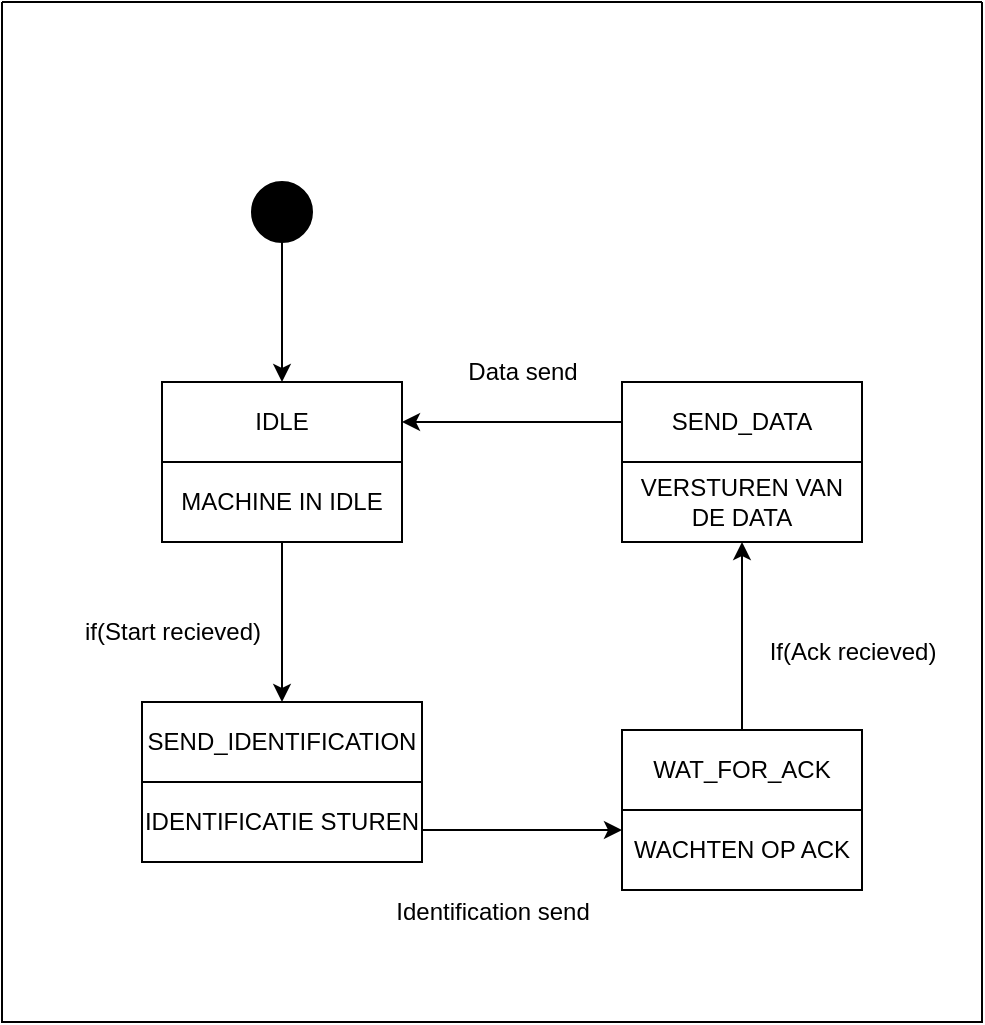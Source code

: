 <mxfile version="20.8.10" type="device"><diagram name="Pagina-1" id="2e9Pmv1l68LvHwIQtLQX"><mxGraphModel dx="1219" dy="722" grid="1" gridSize="10" guides="1" tooltips="1" connect="1" arrows="1" fold="1" page="1" pageScale="1" pageWidth="827" pageHeight="1169" math="0" shadow="0"><root><mxCell id="0"/><mxCell id="1" parent="0"/><mxCell id="MgIavQv1IQb4_at11fY_-9" value="IDLE" style="rounded=0;whiteSpace=wrap;html=1;" vertex="1" parent="1"><mxGeometry x="730" y="360" width="120" height="40" as="geometry"/></mxCell><mxCell id="MgIavQv1IQb4_at11fY_-33" style="edgeStyle=orthogonalEdgeStyle;rounded=0;orthogonalLoop=1;jettySize=auto;html=1;exitX=0.5;exitY=1;exitDx=0;exitDy=0;entryX=0.5;entryY=0;entryDx=0;entryDy=0;" edge="1" parent="1" source="MgIavQv1IQb4_at11fY_-11" target="MgIavQv1IQb4_at11fY_-16"><mxGeometry relative="1" as="geometry"/></mxCell><mxCell id="MgIavQv1IQb4_at11fY_-11" value="MACHINE IN IDLE" style="rounded=0;whiteSpace=wrap;html=1;" vertex="1" parent="1"><mxGeometry x="730" y="400" width="120" height="40" as="geometry"/></mxCell><mxCell id="MgIavQv1IQb4_at11fY_-27" value="" style="swimlane;startSize=0;fillColor=#FFFFFF;" vertex="1" parent="1"><mxGeometry x="650" y="170" width="490" height="510" as="geometry"/></mxCell><mxCell id="MgIavQv1IQb4_at11fY_-21" value="" style="ellipse;whiteSpace=wrap;html=1;aspect=fixed;fillColor=#000000;" vertex="1" parent="MgIavQv1IQb4_at11fY_-27"><mxGeometry x="125" y="90" width="30" height="30" as="geometry"/></mxCell><mxCell id="MgIavQv1IQb4_at11fY_-34" style="edgeStyle=orthogonalEdgeStyle;rounded=0;orthogonalLoop=1;jettySize=auto;html=1;exitX=1;exitY=1;exitDx=0;exitDy=0;entryX=0;entryY=0.25;entryDx=0;entryDy=0;" edge="1" parent="MgIavQv1IQb4_at11fY_-27" source="MgIavQv1IQb4_at11fY_-16" target="MgIavQv1IQb4_at11fY_-6"><mxGeometry relative="1" as="geometry"/></mxCell><mxCell id="MgIavQv1IQb4_at11fY_-16" value="SEND_IDENTIFICATION" style="rounded=0;whiteSpace=wrap;html=1;" vertex="1" parent="MgIavQv1IQb4_at11fY_-27"><mxGeometry x="70" y="350" width="140" height="40" as="geometry"/></mxCell><mxCell id="MgIavQv1IQb4_at11fY_-17" value="IDENTIFICATIE STUREN" style="rounded=0;whiteSpace=wrap;html=1;" vertex="1" parent="MgIavQv1IQb4_at11fY_-27"><mxGeometry x="70" y="390" width="140" height="40" as="geometry"/></mxCell><mxCell id="MgIavQv1IQb4_at11fY_-37" style="edgeStyle=orthogonalEdgeStyle;rounded=0;orthogonalLoop=1;jettySize=auto;html=1;exitX=0.5;exitY=0;exitDx=0;exitDy=0;" edge="1" parent="MgIavQv1IQb4_at11fY_-27" source="MgIavQv1IQb4_at11fY_-5" target="MgIavQv1IQb4_at11fY_-36"><mxGeometry relative="1" as="geometry"/></mxCell><mxCell id="MgIavQv1IQb4_at11fY_-5" value="WAT_FOR_ACK" style="rounded=0;whiteSpace=wrap;html=1;" vertex="1" parent="MgIavQv1IQb4_at11fY_-27"><mxGeometry x="310" y="364" width="120" height="40" as="geometry"/></mxCell><mxCell id="MgIavQv1IQb4_at11fY_-6" value="WACHTEN OP ACK" style="rounded=0;whiteSpace=wrap;html=1;" vertex="1" parent="MgIavQv1IQb4_at11fY_-27"><mxGeometry x="310" y="404" width="120" height="40" as="geometry"/></mxCell><mxCell id="MgIavQv1IQb4_at11fY_-35" value="SEND_DATA" style="rounded=0;whiteSpace=wrap;html=1;" vertex="1" parent="MgIavQv1IQb4_at11fY_-27"><mxGeometry x="310" y="190" width="120" height="40" as="geometry"/></mxCell><mxCell id="MgIavQv1IQb4_at11fY_-36" value="VERSTUREN VAN DE DATA" style="rounded=0;whiteSpace=wrap;html=1;" vertex="1" parent="MgIavQv1IQb4_at11fY_-27"><mxGeometry x="310" y="230" width="120" height="40" as="geometry"/></mxCell><mxCell id="MgIavQv1IQb4_at11fY_-39" value="if(Start recieved)" style="text;html=1;align=center;verticalAlign=middle;resizable=0;points=[];autosize=1;strokeColor=none;fillColor=none;" vertex="1" parent="MgIavQv1IQb4_at11fY_-27"><mxGeometry x="30" y="300" width="110" height="30" as="geometry"/></mxCell><mxCell id="MgIavQv1IQb4_at11fY_-40" value="Identification send" style="text;html=1;align=center;verticalAlign=middle;resizable=0;points=[];autosize=1;strokeColor=none;fillColor=none;" vertex="1" parent="MgIavQv1IQb4_at11fY_-27"><mxGeometry x="185" y="440" width="120" height="30" as="geometry"/></mxCell><mxCell id="MgIavQv1IQb4_at11fY_-41" value="If(Ack recieved)" style="text;html=1;align=center;verticalAlign=middle;resizable=0;points=[];autosize=1;strokeColor=none;fillColor=none;" vertex="1" parent="MgIavQv1IQb4_at11fY_-27"><mxGeometry x="370" y="310" width="110" height="30" as="geometry"/></mxCell><mxCell id="MgIavQv1IQb4_at11fY_-42" value="Data send" style="text;html=1;align=center;verticalAlign=middle;resizable=0;points=[];autosize=1;strokeColor=none;fillColor=none;" vertex="1" parent="MgIavQv1IQb4_at11fY_-27"><mxGeometry x="220" y="170" width="80" height="30" as="geometry"/></mxCell><mxCell id="MgIavQv1IQb4_at11fY_-30" value="" style="edgeStyle=orthogonalEdgeStyle;rounded=0;orthogonalLoop=1;jettySize=auto;html=1;entryX=0.5;entryY=0;entryDx=0;entryDy=0;" edge="1" parent="1" source="MgIavQv1IQb4_at11fY_-21" target="MgIavQv1IQb4_at11fY_-9"><mxGeometry relative="1" as="geometry"/></mxCell><mxCell id="MgIavQv1IQb4_at11fY_-38" style="edgeStyle=orthogonalEdgeStyle;rounded=0;orthogonalLoop=1;jettySize=auto;html=1;exitX=0;exitY=0;exitDx=0;exitDy=0;entryX=1;entryY=0.5;entryDx=0;entryDy=0;" edge="1" parent="1" source="MgIavQv1IQb4_at11fY_-36" target="MgIavQv1IQb4_at11fY_-9"><mxGeometry relative="1" as="geometry"/></mxCell></root></mxGraphModel></diagram></mxfile>